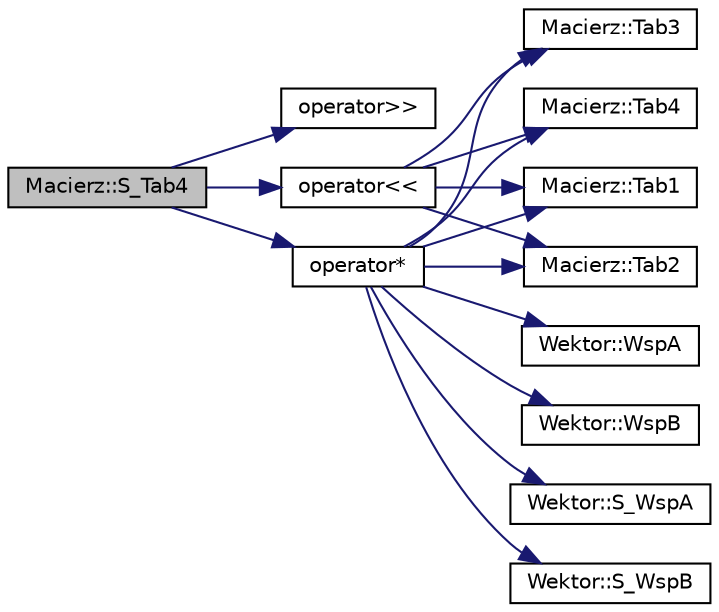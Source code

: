 digraph "Macierz::S_Tab4"
{
  edge [fontname="Helvetica",fontsize="10",labelfontname="Helvetica",labelfontsize="10"];
  node [fontname="Helvetica",fontsize="10",shape=record];
  rankdir="LR";
  Node1 [label="Macierz::S_Tab4",height=0.2,width=0.4,color="black", fillcolor="grey75", style="filled", fontcolor="black"];
  Node1 -> Node2 [color="midnightblue",fontsize="10",style="solid",fontname="Helvetica"];
  Node2 [label="operator\>\>",height=0.2,width=0.4,color="black", fillcolor="white", style="filled",URL="$_macierz_8cpp.html#a84ea77574e6b6cb6f478b3b34afbe291"];
  Node1 -> Node3 [color="midnightblue",fontsize="10",style="solid",fontname="Helvetica"];
  Node3 [label="operator\<\<",height=0.2,width=0.4,color="black", fillcolor="white", style="filled",URL="$_macierz_8cpp.html#a012fabee0d829b8ce6998f60fe6ec1f7"];
  Node3 -> Node4 [color="midnightblue",fontsize="10",style="solid",fontname="Helvetica"];
  Node4 [label="Macierz::Tab1",height=0.2,width=0.4,color="black", fillcolor="white", style="filled",URL="$class_macierz.html#ad0759ca98158d289bdde5e37b6c7004e"];
  Node3 -> Node5 [color="midnightblue",fontsize="10",style="solid",fontname="Helvetica"];
  Node5 [label="Macierz::Tab2",height=0.2,width=0.4,color="black", fillcolor="white", style="filled",URL="$class_macierz.html#aabdfc418e27507138e5e5ecf1680aae0"];
  Node3 -> Node6 [color="midnightblue",fontsize="10",style="solid",fontname="Helvetica"];
  Node6 [label="Macierz::Tab3",height=0.2,width=0.4,color="black", fillcolor="white", style="filled",URL="$class_macierz.html#a9653feca9080cf330dd98b46188e28d4"];
  Node3 -> Node7 [color="midnightblue",fontsize="10",style="solid",fontname="Helvetica"];
  Node7 [label="Macierz::Tab4",height=0.2,width=0.4,color="black", fillcolor="white", style="filled",URL="$class_macierz.html#a825142f07e9462269e155eded7419aff"];
  Node1 -> Node8 [color="midnightblue",fontsize="10",style="solid",fontname="Helvetica"];
  Node8 [label="operator*",height=0.2,width=0.4,color="black", fillcolor="white", style="filled",URL="$_macierz_8cpp.html#a952f1b9c9949a6a48a3d0deb6b655580"];
  Node8 -> Node9 [color="midnightblue",fontsize="10",style="solid",fontname="Helvetica"];
  Node9 [label="Wektor::WspA",height=0.2,width=0.4,color="black", fillcolor="white", style="filled",URL="$class_wektor.html#a903cb6b2fa5fc618faf4d6ab126f885a"];
  Node8 -> Node10 [color="midnightblue",fontsize="10",style="solid",fontname="Helvetica"];
  Node10 [label="Wektor::WspB",height=0.2,width=0.4,color="black", fillcolor="white", style="filled",URL="$class_wektor.html#a3499008ab57a17c89c5bae6c0c96355b"];
  Node8 -> Node4 [color="midnightblue",fontsize="10",style="solid",fontname="Helvetica"];
  Node8 -> Node5 [color="midnightblue",fontsize="10",style="solid",fontname="Helvetica"];
  Node8 -> Node6 [color="midnightblue",fontsize="10",style="solid",fontname="Helvetica"];
  Node8 -> Node7 [color="midnightblue",fontsize="10",style="solid",fontname="Helvetica"];
  Node8 -> Node11 [color="midnightblue",fontsize="10",style="solid",fontname="Helvetica"];
  Node11 [label="Wektor::S_WspA",height=0.2,width=0.4,color="black", fillcolor="white", style="filled",URL="$class_wektor.html#a90c0d2ee5af28fd44cc8473e2b4ca69b"];
  Node8 -> Node12 [color="midnightblue",fontsize="10",style="solid",fontname="Helvetica"];
  Node12 [label="Wektor::S_WspB",height=0.2,width=0.4,color="black", fillcolor="white", style="filled",URL="$class_wektor.html#a54695866ba1038f63a0a28e473358f1a"];
}
